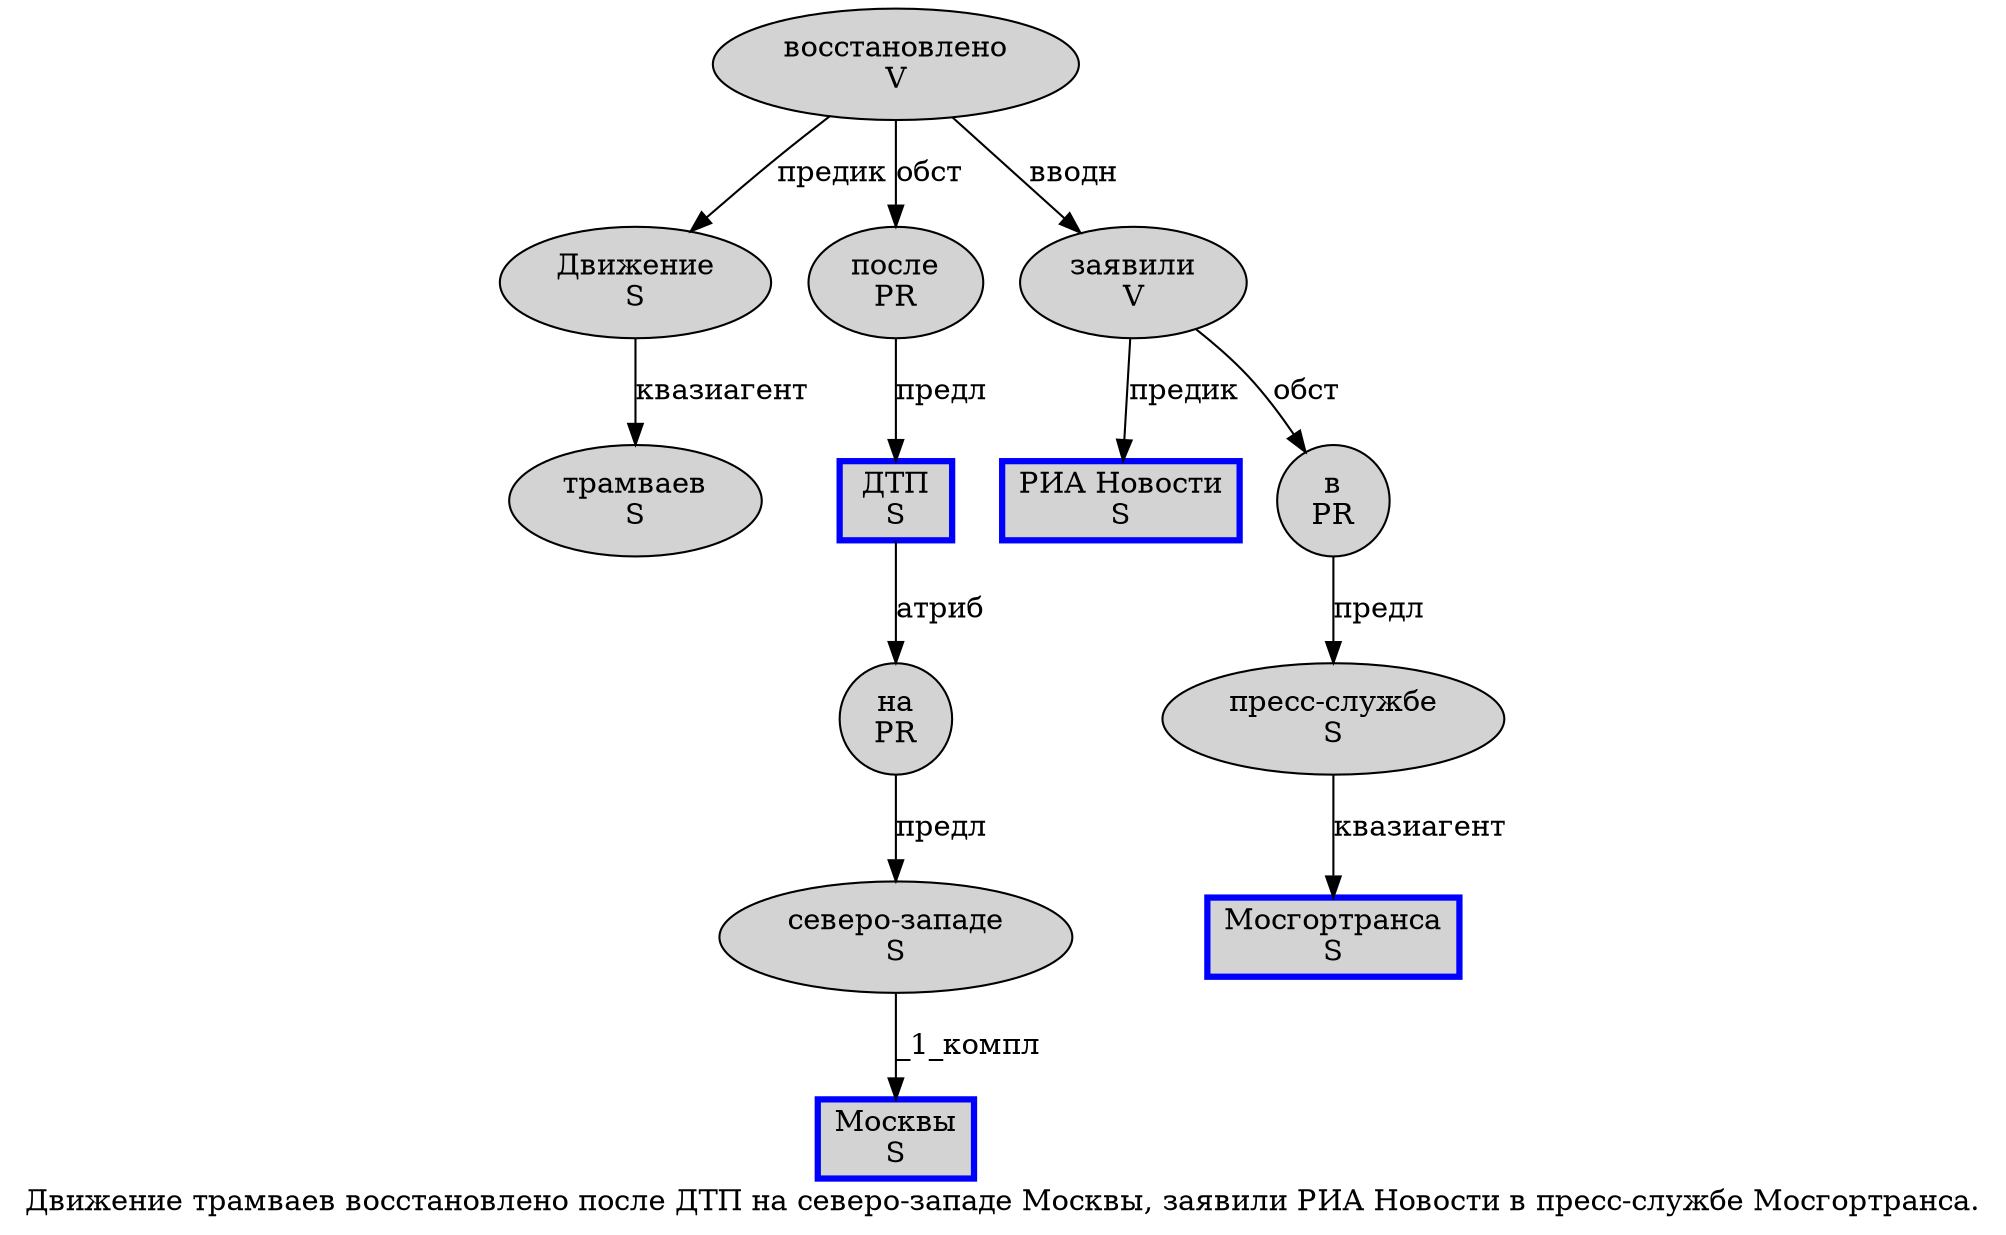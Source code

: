 digraph SENTENCE_826 {
	graph [label="Движение трамваев восстановлено после ДТП на северо-западе Москвы, заявили РИА Новости в пресс-службе Мосгортранса."]
	node [style=filled]
		0 [label="Движение
S" color="" fillcolor=lightgray penwidth=1 shape=ellipse]
		1 [label="трамваев
S" color="" fillcolor=lightgray penwidth=1 shape=ellipse]
		2 [label="восстановлено
V" color="" fillcolor=lightgray penwidth=1 shape=ellipse]
		3 [label="после
PR" color="" fillcolor=lightgray penwidth=1 shape=ellipse]
		4 [label="ДТП
S" color=blue fillcolor=lightgray penwidth=3 shape=box]
		5 [label="на
PR" color="" fillcolor=lightgray penwidth=1 shape=ellipse]
		6 [label="северо-западе
S" color="" fillcolor=lightgray penwidth=1 shape=ellipse]
		7 [label="Москвы
S" color=blue fillcolor=lightgray penwidth=3 shape=box]
		9 [label="заявили
V" color="" fillcolor=lightgray penwidth=1 shape=ellipse]
		10 [label="РИА Новости
S" color=blue fillcolor=lightgray penwidth=3 shape=box]
		11 [label="в
PR" color="" fillcolor=lightgray penwidth=1 shape=ellipse]
		12 [label="пресс-службе
S" color="" fillcolor=lightgray penwidth=1 shape=ellipse]
		13 [label="Мосгортранса
S" color=blue fillcolor=lightgray penwidth=3 shape=box]
			2 -> 0 [label="предик"]
			2 -> 3 [label="обст"]
			2 -> 9 [label="вводн"]
			4 -> 5 [label="атриб"]
			11 -> 12 [label="предл"]
			12 -> 13 [label="квазиагент"]
			5 -> 6 [label="предл"]
			3 -> 4 [label="предл"]
			0 -> 1 [label="квазиагент"]
			6 -> 7 [label="_1_компл"]
			9 -> 10 [label="предик"]
			9 -> 11 [label="обст"]
}